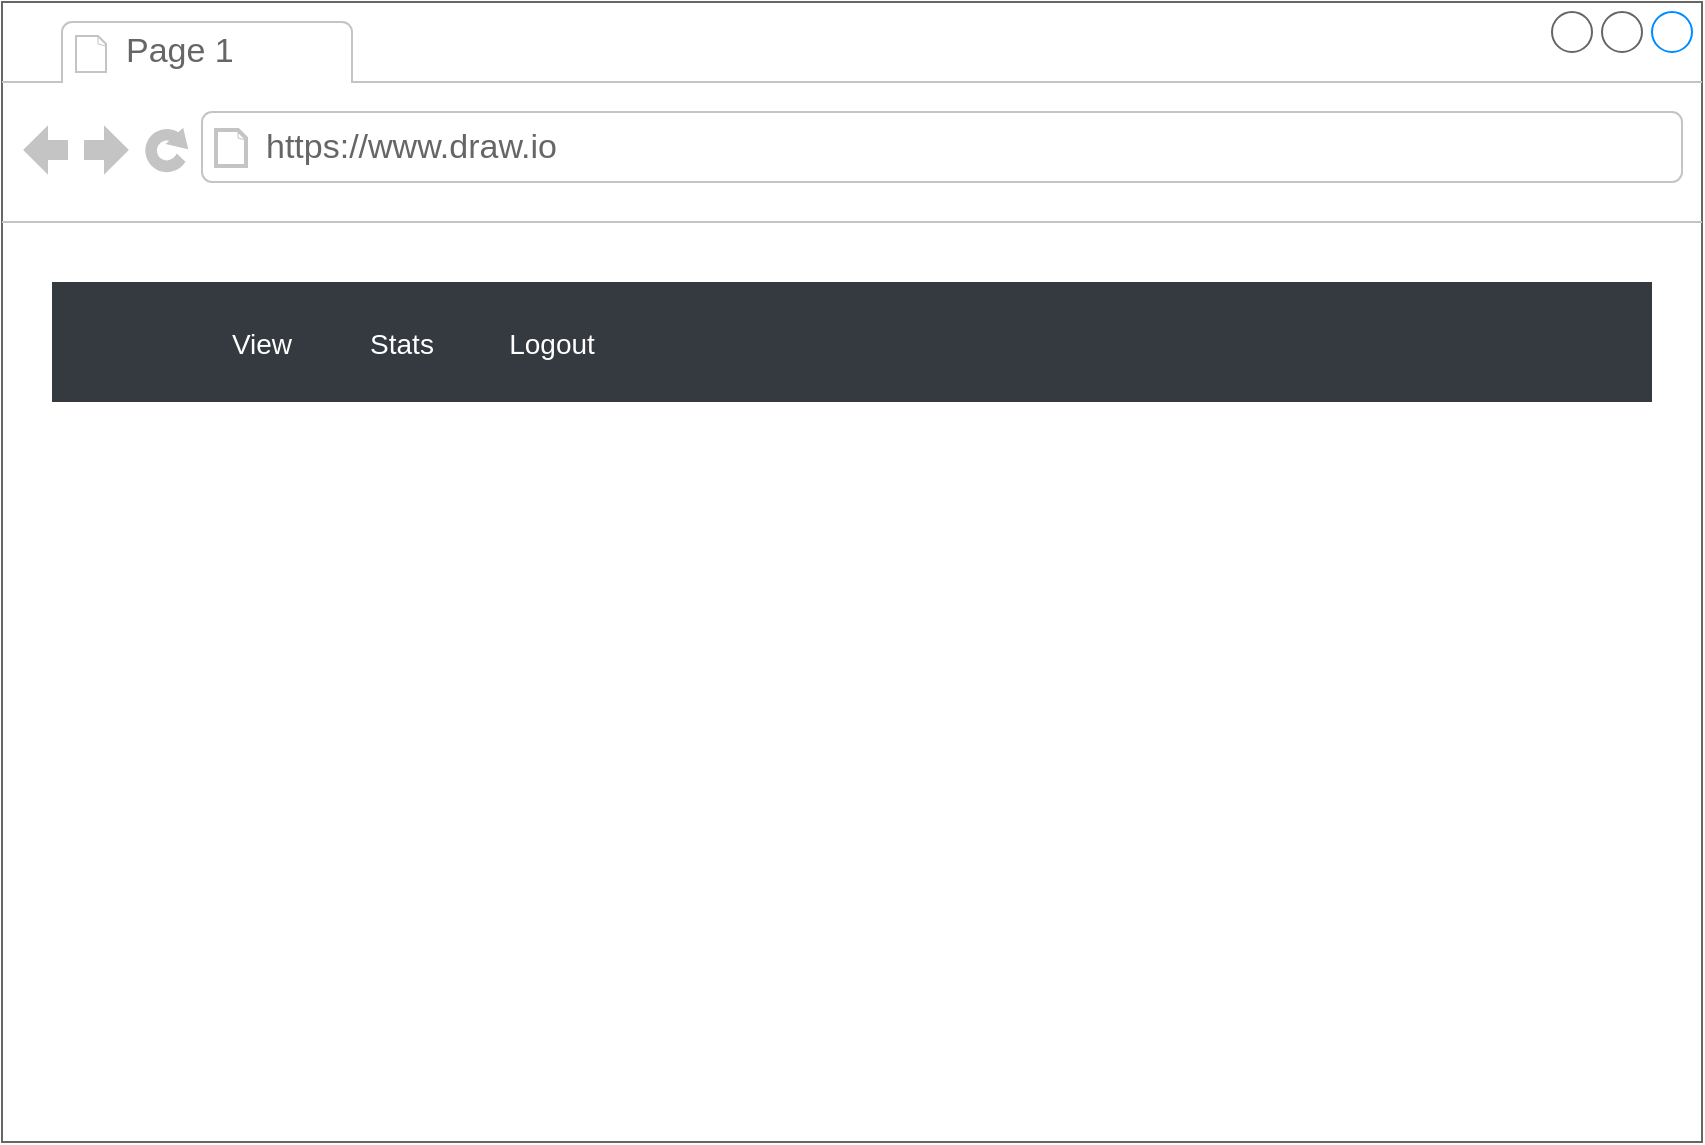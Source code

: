 <mxfile>
    <diagram id="G8knmMWZTuBic5qvvCa5" name="Page-1">
        <mxGraphModel dx="1118" dy="790" grid="1" gridSize="10" guides="1" tooltips="1" connect="1" arrows="1" fold="1" page="1" pageScale="1" pageWidth="850" pageHeight="1100" math="0" shadow="0">
            <root>
                <mxCell id="0"/>
                <mxCell id="1" parent="0"/>
                <mxCell id="2" value="" style="strokeWidth=1;shadow=0;dashed=0;align=center;html=1;shape=mxgraph.mockup.containers.browserWindow;rSize=0;strokeColor=#666666;strokeColor2=#008cff;strokeColor3=#c4c4c4;mainText=,;recursiveResize=0;" vertex="1" parent="1">
                    <mxGeometry width="850" height="570" as="geometry"/>
                </mxCell>
                <mxCell id="3" value="Page 1" style="strokeWidth=1;shadow=0;dashed=0;align=center;html=1;shape=mxgraph.mockup.containers.anchor;fontSize=17;fontColor=#666666;align=left;" vertex="1" parent="2">
                    <mxGeometry x="60" y="12" width="110" height="26" as="geometry"/>
                </mxCell>
                <mxCell id="4" value="https://www.draw.io" style="strokeWidth=1;shadow=0;dashed=0;align=center;html=1;shape=mxgraph.mockup.containers.anchor;rSize=0;fontSize=17;fontColor=#666666;align=left;" vertex="1" parent="2">
                    <mxGeometry x="130" y="60" width="250" height="26" as="geometry"/>
                </mxCell>
                <mxCell id="5" value="" style="html=1;shadow=0;dashed=0;fillColor=#343A40;strokeColor=none;fontSize=16;fontColor=#ffffff;align=left;spacing=15;" vertex="1" parent="2">
                    <mxGeometry x="25" y="140" width="800" height="60" as="geometry"/>
                </mxCell>
                <mxCell id="6" value="View" style="fillColor=none;strokeColor=none;fontSize=14;fontColor=#ffffff;align=center;" vertex="1" parent="5">
                    <mxGeometry width="70" height="40" relative="1" as="geometry">
                        <mxPoint x="70" y="10" as="offset"/>
                    </mxGeometry>
                </mxCell>
                <mxCell id="7" value="Stats" style="fillColor=none;strokeColor=none;fontSize=14;align=center;fontColor=#FFFFFF;" vertex="1" parent="5">
                    <mxGeometry width="70" height="40" relative="1" as="geometry">
                        <mxPoint x="140" y="10" as="offset"/>
                    </mxGeometry>
                </mxCell>
                <mxCell id="8" value="Logout" style="fillColor=none;strokeColor=none;fontSize=14;align=center;spacingRight=0;fontColor=#FFFFFF;" vertex="1" parent="5">
                    <mxGeometry width="80" height="40" relative="1" as="geometry">
                        <mxPoint x="210" y="10" as="offset"/>
                    </mxGeometry>
                </mxCell>
            </root>
        </mxGraphModel>
    </diagram>
</mxfile>